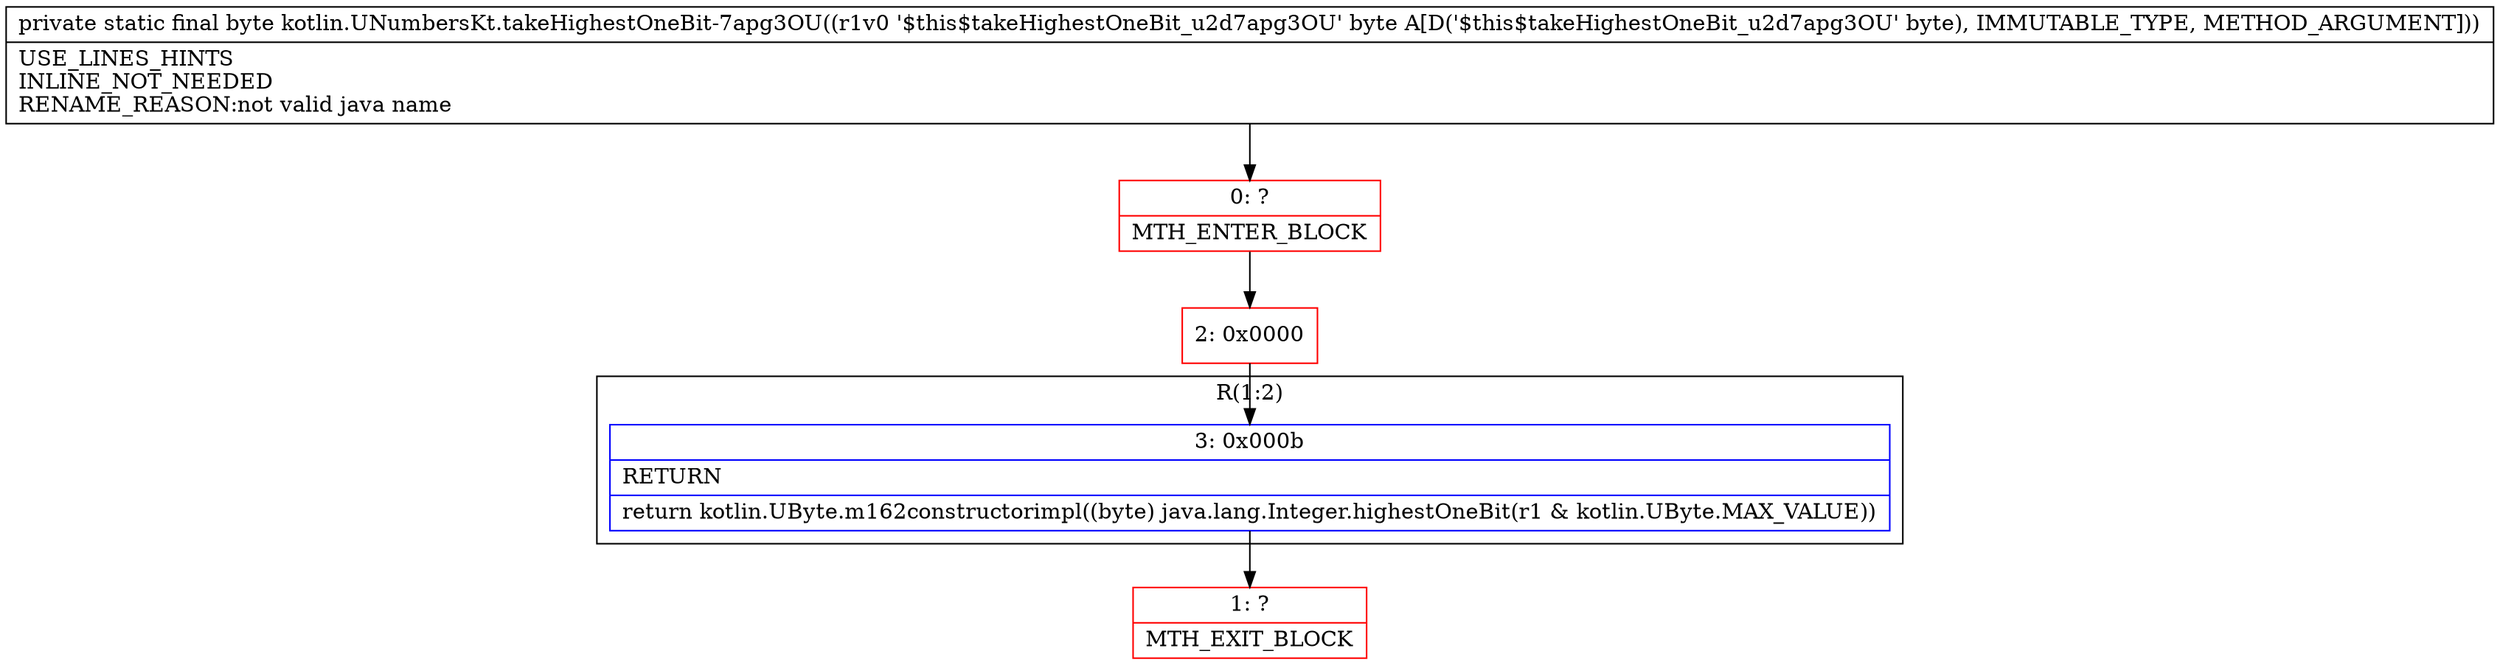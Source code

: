 digraph "CFG forkotlin.UNumbersKt.takeHighestOneBit\-7apg3OU(B)B" {
subgraph cluster_Region_281875037 {
label = "R(1:2)";
node [shape=record,color=blue];
Node_3 [shape=record,label="{3\:\ 0x000b|RETURN\l|return kotlin.UByte.m162constructorimpl((byte) java.lang.Integer.highestOneBit(r1 & kotlin.UByte.MAX_VALUE))\l}"];
}
Node_0 [shape=record,color=red,label="{0\:\ ?|MTH_ENTER_BLOCK\l}"];
Node_2 [shape=record,color=red,label="{2\:\ 0x0000}"];
Node_1 [shape=record,color=red,label="{1\:\ ?|MTH_EXIT_BLOCK\l}"];
MethodNode[shape=record,label="{private static final byte kotlin.UNumbersKt.takeHighestOneBit\-7apg3OU((r1v0 '$this$takeHighestOneBit_u2d7apg3OU' byte A[D('$this$takeHighestOneBit_u2d7apg3OU' byte), IMMUTABLE_TYPE, METHOD_ARGUMENT]))  | USE_LINES_HINTS\lINLINE_NOT_NEEDED\lRENAME_REASON:not valid java name\l}"];
MethodNode -> Node_0;Node_3 -> Node_1;
Node_0 -> Node_2;
Node_2 -> Node_3;
}

